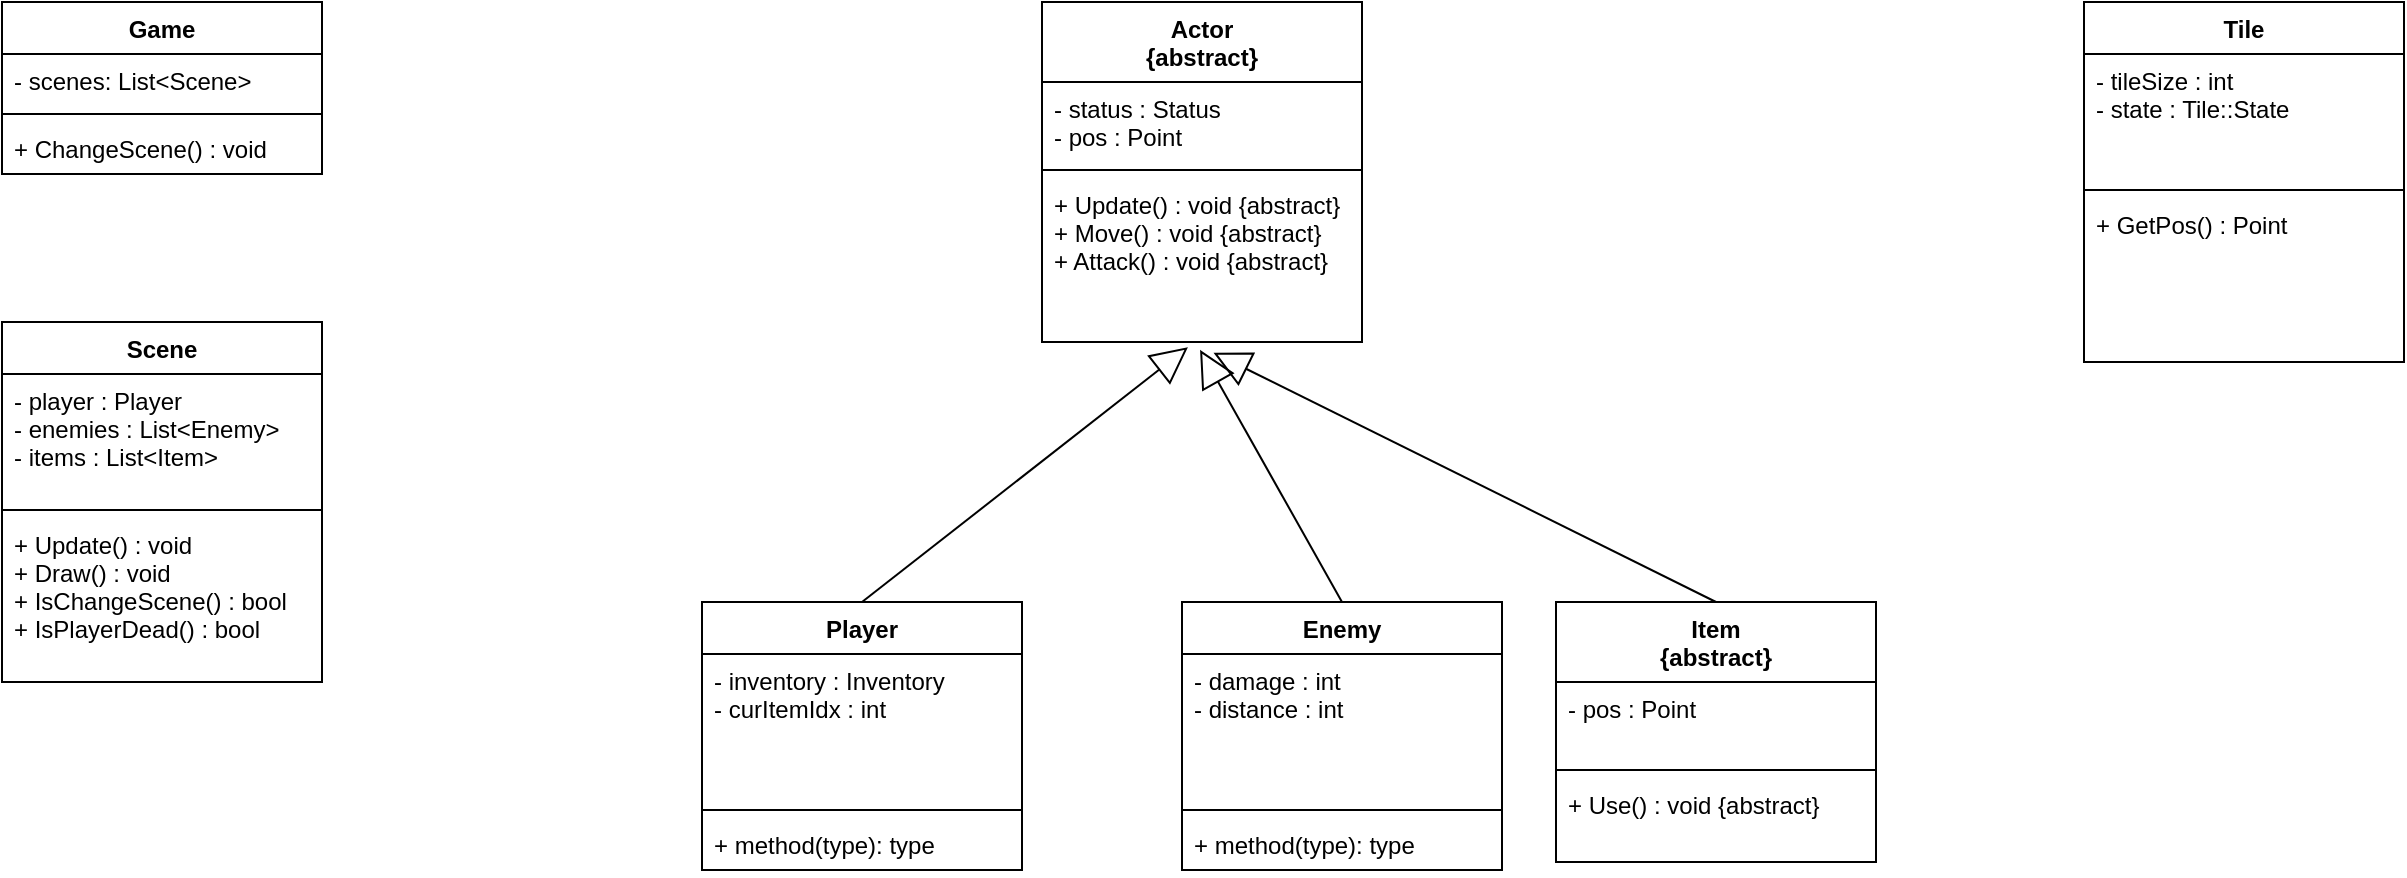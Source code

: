 <mxfile version="19.0.3" type="device"><diagram id="PAE7Yo7hPwveupcMDZrG" name="페이지-1"><mxGraphModel dx="657" dy="747" grid="1" gridSize="10" guides="1" tooltips="1" connect="1" arrows="1" fold="1" page="1" pageScale="1" pageWidth="827" pageHeight="1169" math="0" shadow="0"><root><mxCell id="0"/><mxCell id="1" parent="0"/><mxCell id="t6dODbmca9Cb5s6HJJXm-1" value="Game" style="swimlane;fontStyle=1;align=center;verticalAlign=top;childLayout=stackLayout;horizontal=1;startSize=26;horizontalStack=0;resizeParent=1;resizeParentMax=0;resizeLast=0;collapsible=1;marginBottom=0;" vertex="1" parent="1"><mxGeometry x="40" y="40" width="160" height="86" as="geometry"/></mxCell><mxCell id="t6dODbmca9Cb5s6HJJXm-2" value="- scenes: List&lt;Scene&gt;" style="text;strokeColor=none;fillColor=none;align=left;verticalAlign=top;spacingLeft=4;spacingRight=4;overflow=hidden;rotatable=0;points=[[0,0.5],[1,0.5]];portConstraint=eastwest;" vertex="1" parent="t6dODbmca9Cb5s6HJJXm-1"><mxGeometry y="26" width="160" height="26" as="geometry"/></mxCell><mxCell id="t6dODbmca9Cb5s6HJJXm-3" value="" style="line;strokeWidth=1;fillColor=none;align=left;verticalAlign=middle;spacingTop=-1;spacingLeft=3;spacingRight=3;rotatable=0;labelPosition=right;points=[];portConstraint=eastwest;" vertex="1" parent="t6dODbmca9Cb5s6HJJXm-1"><mxGeometry y="52" width="160" height="8" as="geometry"/></mxCell><mxCell id="t6dODbmca9Cb5s6HJJXm-4" value="+ ChangeScene() : void" style="text;strokeColor=none;fillColor=none;align=left;verticalAlign=top;spacingLeft=4;spacingRight=4;overflow=hidden;rotatable=0;points=[[0,0.5],[1,0.5]];portConstraint=eastwest;" vertex="1" parent="t6dODbmca9Cb5s6HJJXm-1"><mxGeometry y="60" width="160" height="26" as="geometry"/></mxCell><mxCell id="t6dODbmca9Cb5s6HJJXm-5" value="Actor&#10;{abstract}" style="swimlane;fontStyle=1;align=center;verticalAlign=top;childLayout=stackLayout;horizontal=1;startSize=40;horizontalStack=0;resizeParent=1;resizeParentMax=0;resizeLast=0;collapsible=1;marginBottom=0;" vertex="1" parent="1"><mxGeometry x="560" y="40" width="160" height="170" as="geometry"/></mxCell><mxCell id="t6dODbmca9Cb5s6HJJXm-6" value="- status : Status&#10;- pos : Point" style="text;strokeColor=none;fillColor=none;align=left;verticalAlign=top;spacingLeft=4;spacingRight=4;overflow=hidden;rotatable=0;points=[[0,0.5],[1,0.5]];portConstraint=eastwest;" vertex="1" parent="t6dODbmca9Cb5s6HJJXm-5"><mxGeometry y="40" width="160" height="40" as="geometry"/></mxCell><mxCell id="t6dODbmca9Cb5s6HJJXm-7" value="" style="line;strokeWidth=1;fillColor=none;align=left;verticalAlign=middle;spacingTop=-1;spacingLeft=3;spacingRight=3;rotatable=0;labelPosition=right;points=[];portConstraint=eastwest;" vertex="1" parent="t6dODbmca9Cb5s6HJJXm-5"><mxGeometry y="80" width="160" height="8" as="geometry"/></mxCell><mxCell id="t6dODbmca9Cb5s6HJJXm-8" value="+ Update() : void {abstract}&#10;+ Move() : void {abstract}&#10;+ Attack() : void {abstract}" style="text;strokeColor=none;fillColor=none;align=left;verticalAlign=top;spacingLeft=4;spacingRight=4;overflow=hidden;rotatable=0;points=[[0,0.5],[1,0.5]];portConstraint=eastwest;" vertex="1" parent="t6dODbmca9Cb5s6HJJXm-5"><mxGeometry y="88" width="160" height="82" as="geometry"/></mxCell><mxCell id="t6dODbmca9Cb5s6HJJXm-13" value="Player" style="swimlane;fontStyle=1;align=center;verticalAlign=top;childLayout=stackLayout;horizontal=1;startSize=26;horizontalStack=0;resizeParent=1;resizeParentMax=0;resizeLast=0;collapsible=1;marginBottom=0;" vertex="1" parent="1"><mxGeometry x="390" y="340" width="160" height="134" as="geometry"/></mxCell><mxCell id="t6dODbmca9Cb5s6HJJXm-14" value="- inventory : Inventory&#10;- curItemIdx : int" style="text;strokeColor=none;fillColor=none;align=left;verticalAlign=top;spacingLeft=4;spacingRight=4;overflow=hidden;rotatable=0;points=[[0,0.5],[1,0.5]];portConstraint=eastwest;" vertex="1" parent="t6dODbmca9Cb5s6HJJXm-13"><mxGeometry y="26" width="160" height="74" as="geometry"/></mxCell><mxCell id="t6dODbmca9Cb5s6HJJXm-15" value="" style="line;strokeWidth=1;fillColor=none;align=left;verticalAlign=middle;spacingTop=-1;spacingLeft=3;spacingRight=3;rotatable=0;labelPosition=right;points=[];portConstraint=eastwest;" vertex="1" parent="t6dODbmca9Cb5s6HJJXm-13"><mxGeometry y="100" width="160" height="8" as="geometry"/></mxCell><mxCell id="t6dODbmca9Cb5s6HJJXm-16" value="+ method(type): type" style="text;strokeColor=none;fillColor=none;align=left;verticalAlign=top;spacingLeft=4;spacingRight=4;overflow=hidden;rotatable=0;points=[[0,0.5],[1,0.5]];portConstraint=eastwest;" vertex="1" parent="t6dODbmca9Cb5s6HJJXm-13"><mxGeometry y="108" width="160" height="26" as="geometry"/></mxCell><mxCell id="t6dODbmca9Cb5s6HJJXm-17" value="Enemy" style="swimlane;fontStyle=1;align=center;verticalAlign=top;childLayout=stackLayout;horizontal=1;startSize=26;horizontalStack=0;resizeParent=1;resizeParentMax=0;resizeLast=0;collapsible=1;marginBottom=0;" vertex="1" parent="1"><mxGeometry x="630" y="340" width="160" height="134" as="geometry"/></mxCell><mxCell id="t6dODbmca9Cb5s6HJJXm-18" value="- damage : int&#10;- distance : int" style="text;strokeColor=none;fillColor=none;align=left;verticalAlign=top;spacingLeft=4;spacingRight=4;overflow=hidden;rotatable=0;points=[[0,0.5],[1,0.5]];portConstraint=eastwest;" vertex="1" parent="t6dODbmca9Cb5s6HJJXm-17"><mxGeometry y="26" width="160" height="74" as="geometry"/></mxCell><mxCell id="t6dODbmca9Cb5s6HJJXm-19" value="" style="line;strokeWidth=1;fillColor=none;align=left;verticalAlign=middle;spacingTop=-1;spacingLeft=3;spacingRight=3;rotatable=0;labelPosition=right;points=[];portConstraint=eastwest;" vertex="1" parent="t6dODbmca9Cb5s6HJJXm-17"><mxGeometry y="100" width="160" height="8" as="geometry"/></mxCell><mxCell id="t6dODbmca9Cb5s6HJJXm-20" value="+ method(type): type" style="text;strokeColor=none;fillColor=none;align=left;verticalAlign=top;spacingLeft=4;spacingRight=4;overflow=hidden;rotatable=0;points=[[0,0.5],[1,0.5]];portConstraint=eastwest;" vertex="1" parent="t6dODbmca9Cb5s6HJJXm-17"><mxGeometry y="108" width="160" height="26" as="geometry"/></mxCell><mxCell id="t6dODbmca9Cb5s6HJJXm-21" value="" style="endArrow=block;endSize=16;endFill=0;html=1;rounded=0;exitX=0.5;exitY=0;exitDx=0;exitDy=0;entryX=0.456;entryY=1.032;entryDx=0;entryDy=0;entryPerimeter=0;" edge="1" parent="1" source="t6dODbmca9Cb5s6HJJXm-13" target="t6dODbmca9Cb5s6HJJXm-8"><mxGeometry width="160" relative="1" as="geometry"><mxPoint x="410" y="470" as="sourcePoint"/><mxPoint x="570" y="470" as="targetPoint"/></mxGeometry></mxCell><mxCell id="t6dODbmca9Cb5s6HJJXm-22" value="" style="endArrow=block;endSize=16;endFill=0;html=1;rounded=0;exitX=0.5;exitY=0;exitDx=0;exitDy=0;entryX=0.494;entryY=1.048;entryDx=0;entryDy=0;entryPerimeter=0;" edge="1" parent="1" source="t6dODbmca9Cb5s6HJJXm-17" target="t6dODbmca9Cb5s6HJJXm-8"><mxGeometry width="160" relative="1" as="geometry"><mxPoint x="490" y="250" as="sourcePoint"/><mxPoint x="642.96" y="201.984" as="targetPoint"/></mxGeometry></mxCell><mxCell id="t6dODbmca9Cb5s6HJJXm-23" value="Scene" style="swimlane;fontStyle=1;align=center;verticalAlign=top;childLayout=stackLayout;horizontal=1;startSize=26;horizontalStack=0;resizeParent=1;resizeParentMax=0;resizeLast=0;collapsible=1;marginBottom=0;" vertex="1" parent="1"><mxGeometry x="40" y="200" width="160" height="180" as="geometry"/></mxCell><mxCell id="t6dODbmca9Cb5s6HJJXm-24" value="- player : Player&#10;- enemies : List&lt;Enemy&gt;&#10;- items : List&lt;Item&gt;&#10;" style="text;strokeColor=none;fillColor=none;align=left;verticalAlign=top;spacingLeft=4;spacingRight=4;overflow=hidden;rotatable=0;points=[[0,0.5],[1,0.5]];portConstraint=eastwest;" vertex="1" parent="t6dODbmca9Cb5s6HJJXm-23"><mxGeometry y="26" width="160" height="64" as="geometry"/></mxCell><mxCell id="t6dODbmca9Cb5s6HJJXm-25" value="" style="line;strokeWidth=1;fillColor=none;align=left;verticalAlign=middle;spacingTop=-1;spacingLeft=3;spacingRight=3;rotatable=0;labelPosition=right;points=[];portConstraint=eastwest;" vertex="1" parent="t6dODbmca9Cb5s6HJJXm-23"><mxGeometry y="90" width="160" height="8" as="geometry"/></mxCell><mxCell id="t6dODbmca9Cb5s6HJJXm-26" value="+ Update() : void&#10;+ Draw() : void&#10;+ IsChangeScene() : bool&#10;+ IsPlayerDead() : bool&#10;" style="text;strokeColor=none;fillColor=none;align=left;verticalAlign=top;spacingLeft=4;spacingRight=4;overflow=hidden;rotatable=0;points=[[0,0.5],[1,0.5]];portConstraint=eastwest;" vertex="1" parent="t6dODbmca9Cb5s6HJJXm-23"><mxGeometry y="98" width="160" height="82" as="geometry"/></mxCell><mxCell id="t6dODbmca9Cb5s6HJJXm-27" value="Item&#10;{abstract}" style="swimlane;fontStyle=1;align=center;verticalAlign=top;childLayout=stackLayout;horizontal=1;startSize=40;horizontalStack=0;resizeParent=1;resizeParentMax=0;resizeLast=0;collapsible=1;marginBottom=0;" vertex="1" parent="1"><mxGeometry x="817" y="340" width="160" height="130" as="geometry"/></mxCell><mxCell id="t6dODbmca9Cb5s6HJJXm-28" value="- pos : Point&#10;" style="text;strokeColor=none;fillColor=none;align=left;verticalAlign=top;spacingLeft=4;spacingRight=4;overflow=hidden;rotatable=0;points=[[0,0.5],[1,0.5]];portConstraint=eastwest;" vertex="1" parent="t6dODbmca9Cb5s6HJJXm-27"><mxGeometry y="40" width="160" height="40" as="geometry"/></mxCell><mxCell id="t6dODbmca9Cb5s6HJJXm-29" value="" style="line;strokeWidth=1;fillColor=none;align=left;verticalAlign=middle;spacingTop=-1;spacingLeft=3;spacingRight=3;rotatable=0;labelPosition=right;points=[];portConstraint=eastwest;" vertex="1" parent="t6dODbmca9Cb5s6HJJXm-27"><mxGeometry y="80" width="160" height="8" as="geometry"/></mxCell><mxCell id="t6dODbmca9Cb5s6HJJXm-30" value="+ Use() : void {abstract}" style="text;strokeColor=none;fillColor=none;align=left;verticalAlign=top;spacingLeft=4;spacingRight=4;overflow=hidden;rotatable=0;points=[[0,0.5],[1,0.5]];portConstraint=eastwest;" vertex="1" parent="t6dODbmca9Cb5s6HJJXm-27"><mxGeometry y="88" width="160" height="42" as="geometry"/></mxCell><mxCell id="t6dODbmca9Cb5s6HJJXm-31" value="Tile" style="swimlane;fontStyle=1;align=center;verticalAlign=top;childLayout=stackLayout;horizontal=1;startSize=26;horizontalStack=0;resizeParent=1;resizeParentMax=0;resizeLast=0;collapsible=1;marginBottom=0;" vertex="1" parent="1"><mxGeometry x="1081" y="40" width="160" height="180" as="geometry"/></mxCell><mxCell id="t6dODbmca9Cb5s6HJJXm-32" value="- tileSize : int&#10;- state : Tile::State" style="text;strokeColor=none;fillColor=none;align=left;verticalAlign=top;spacingLeft=4;spacingRight=4;overflow=hidden;rotatable=0;points=[[0,0.5],[1,0.5]];portConstraint=eastwest;" vertex="1" parent="t6dODbmca9Cb5s6HJJXm-31"><mxGeometry y="26" width="160" height="64" as="geometry"/></mxCell><mxCell id="t6dODbmca9Cb5s6HJJXm-33" value="" style="line;strokeWidth=1;fillColor=none;align=left;verticalAlign=middle;spacingTop=-1;spacingLeft=3;spacingRight=3;rotatable=0;labelPosition=right;points=[];portConstraint=eastwest;" vertex="1" parent="t6dODbmca9Cb5s6HJJXm-31"><mxGeometry y="90" width="160" height="8" as="geometry"/></mxCell><mxCell id="t6dODbmca9Cb5s6HJJXm-34" value="+ GetPos() : Point" style="text;strokeColor=none;fillColor=none;align=left;verticalAlign=top;spacingLeft=4;spacingRight=4;overflow=hidden;rotatable=0;points=[[0,0.5],[1,0.5]];portConstraint=eastwest;" vertex="1" parent="t6dODbmca9Cb5s6HJJXm-31"><mxGeometry y="98" width="160" height="82" as="geometry"/></mxCell><mxCell id="t6dODbmca9Cb5s6HJJXm-37" value="" style="endArrow=block;endSize=16;endFill=0;html=1;rounded=0;exitX=0.5;exitY=0;exitDx=0;exitDy=0;entryX=0.536;entryY=1.065;entryDx=0;entryDy=0;entryPerimeter=0;" edge="1" parent="1" source="t6dODbmca9Cb5s6HJJXm-27" target="t6dODbmca9Cb5s6HJJXm-8"><mxGeometry width="160" relative="1" as="geometry"><mxPoint x="907.96" y="240.0" as="sourcePoint"/><mxPoint x="827" y="192.976" as="targetPoint"/></mxGeometry></mxCell></root></mxGraphModel></diagram></mxfile>